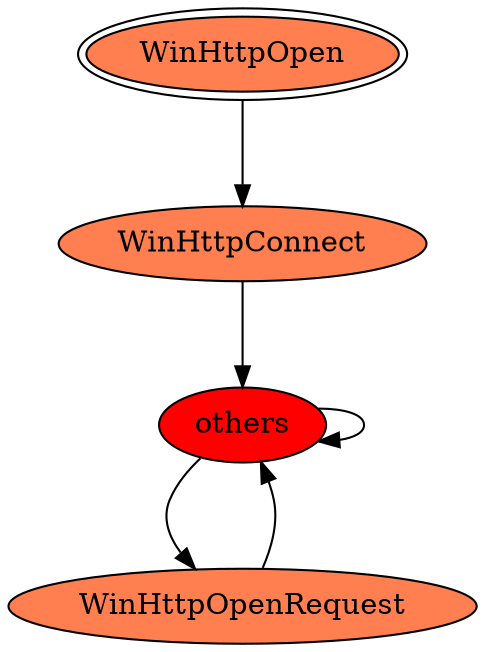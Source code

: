 digraph "./REPORTS/6032/API_PER_CATEGORY/winhttp_send_recv.exe_4100_Network Management_API_per_Category_Transition_Matrix" {
	WinHttpOpen [label=WinHttpOpen fillcolor=coral peripheries=2 style=filled]
	WinHttpConnect [label=WinHttpConnect fillcolor=coral style=filled]
	WinHttpOpen -> WinHttpConnect [label=1.0 fontcolor=white]
	others [label=others fillcolor=red style=filled]
	WinHttpConnect -> others [label=1.0 fontcolor=white]
	others -> others [label=0.9986 fontcolor=white]
	WinHttpOpenRequest [label=WinHttpOpenRequest fillcolor=coral style=filled]
	others -> WinHttpOpenRequest [label=0.0014 fontcolor=white]
	WinHttpOpenRequest -> others [label=1.0 fontcolor=white]
}
